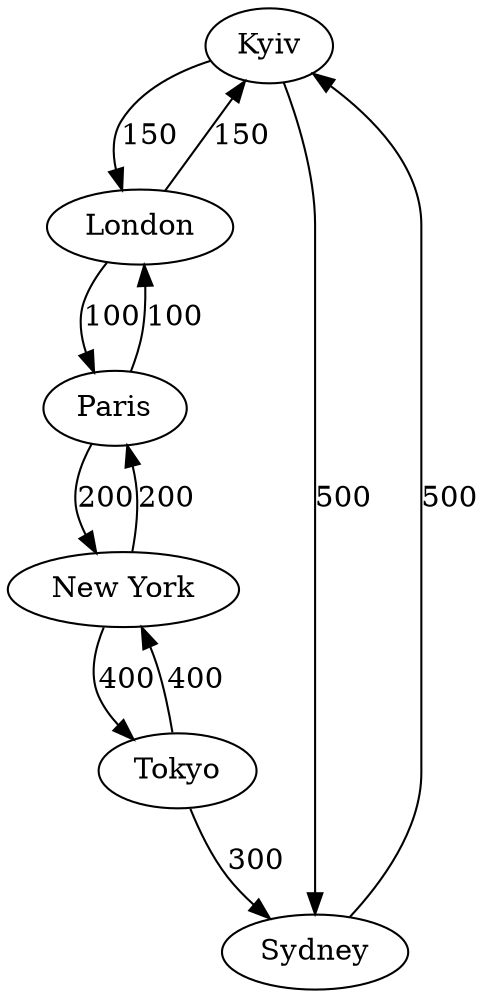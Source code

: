 digraph G {
	"Kyiv" -> "London" [label = "150"];
	"Kyiv" -> "Sydney" [label = "500"];
	"London" -> "Paris" [label = "100"];
	"London" -> "Kyiv" [label = "150"];
	"Paris" -> "New York" [label = "200"];
	"Paris" -> "London" [label = "100"];
	"New York" -> "Tokyo" [label = "400"];
	"New York" -> "Paris" [label = "200"];
	"Tokyo" -> "Sydney" [label = "300"];
	"Tokyo" -> "New York" [label = "400"];
	"Sydney" -> "Kyiv" [label = "500"];
}
